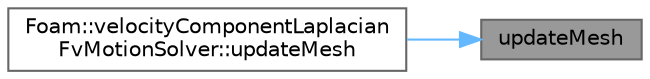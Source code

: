 digraph "updateMesh"
{
 // LATEX_PDF_SIZE
  bgcolor="transparent";
  edge [fontname=Helvetica,fontsize=10,labelfontname=Helvetica,labelfontsize=10];
  node [fontname=Helvetica,fontsize=10,shape=box,height=0.2,width=0.4];
  rankdir="RL";
  Node1 [id="Node000001",label="updateMesh",height=0.2,width=0.4,color="gray40", fillcolor="grey60", style="filled", fontcolor="black",tooltip=" "];
  Node1 -> Node2 [id="edge1_Node000001_Node000002",dir="back",color="steelblue1",style="solid",tooltip=" "];
  Node2 [id="Node000002",label="Foam::velocityComponentLaplacian\lFvMotionSolver::updateMesh",height=0.2,width=0.4,color="grey40", fillcolor="white", style="filled",URL="$classFoam_1_1velocityComponentLaplacianFvMotionSolver.html#ad57565956fd4064299f4bd3c4eebb1d4",tooltip=" "];
}
